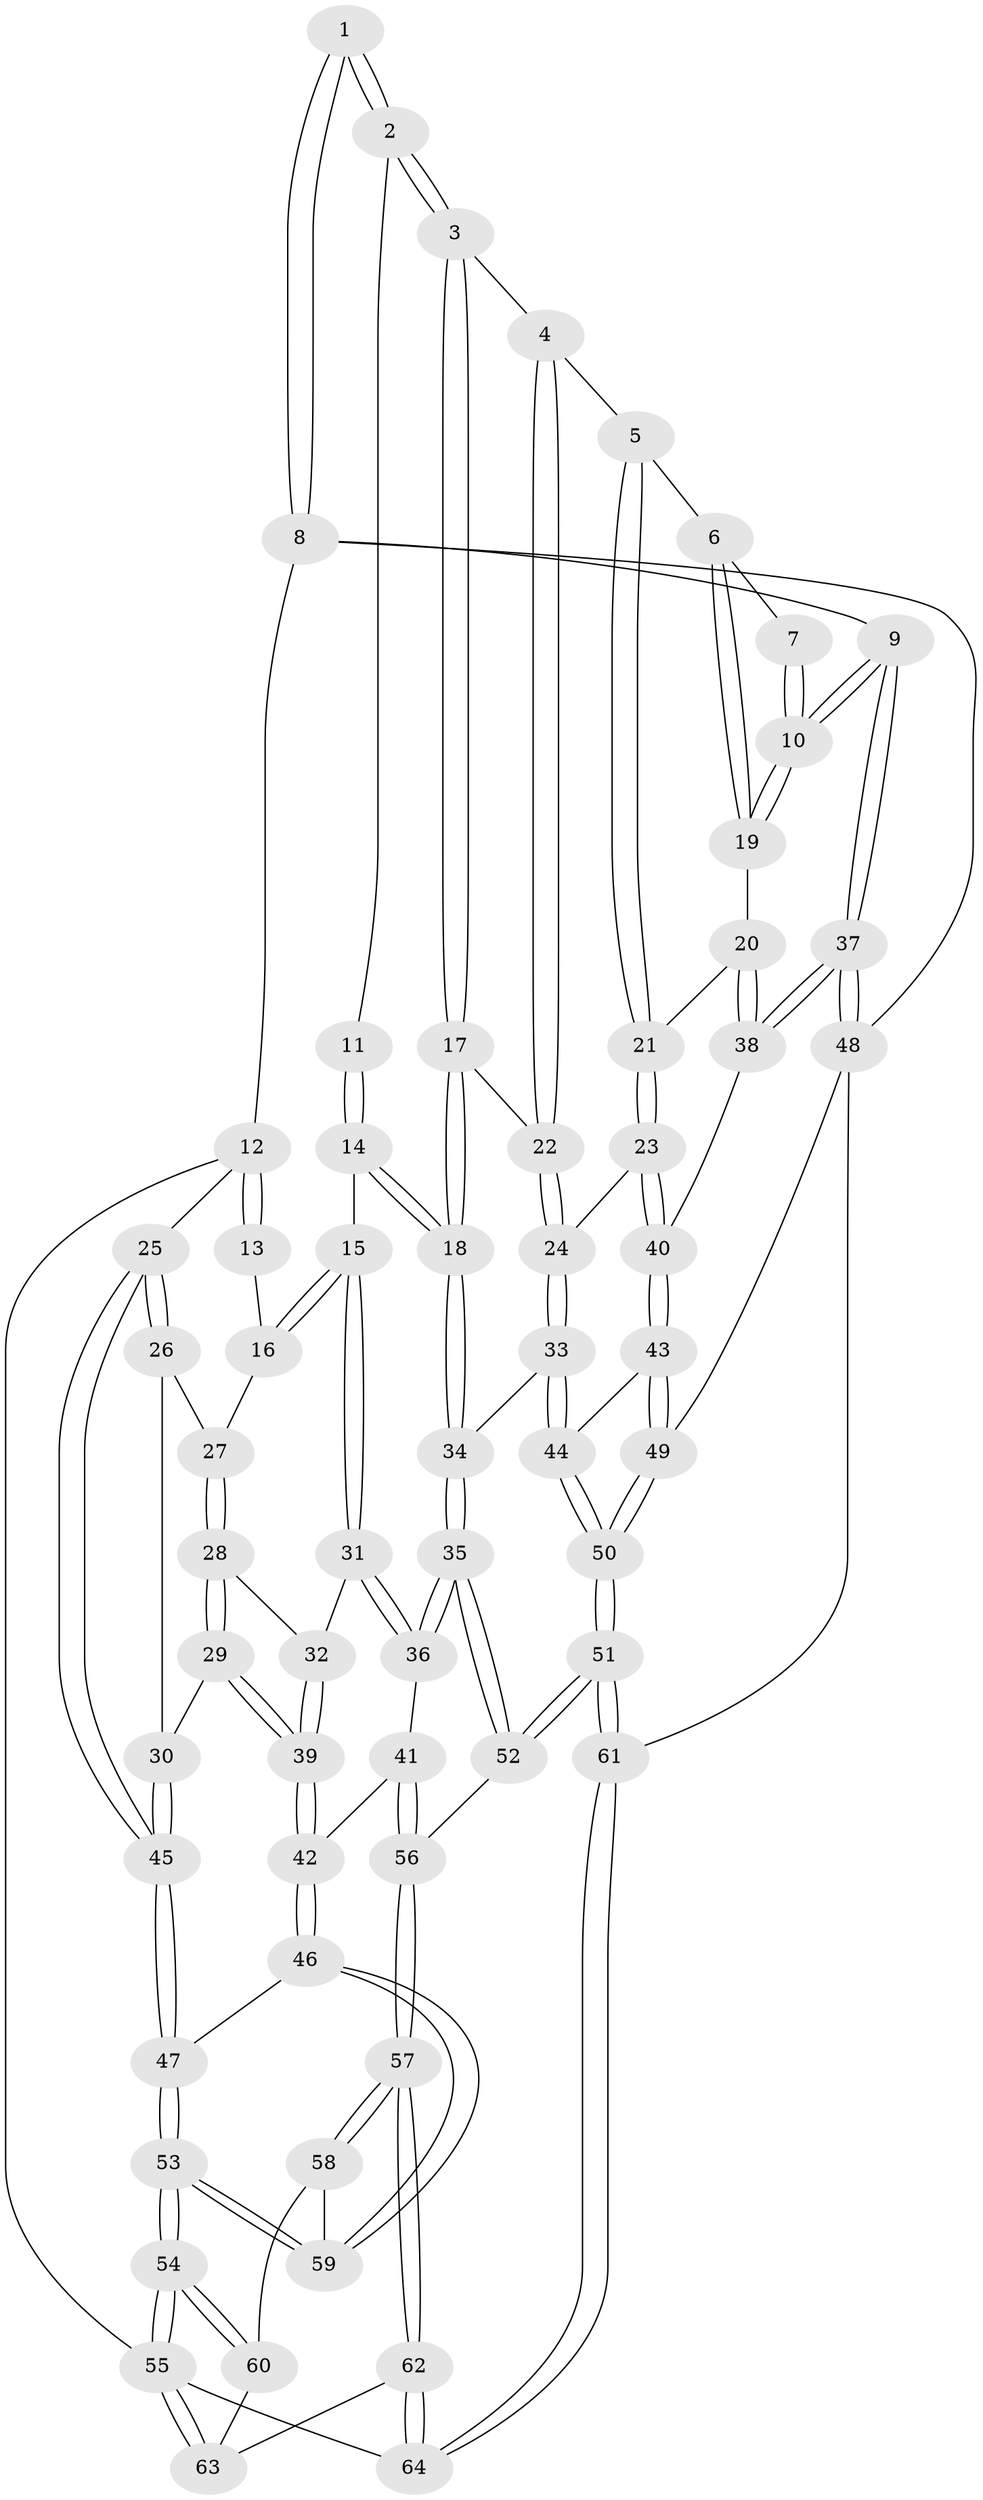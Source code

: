// coarse degree distribution, {4: 0.4166666666666667, 5: 0.2777777777777778, 2: 0.027777777777777776, 6: 0.05555555555555555, 3: 0.2222222222222222}
// Generated by graph-tools (version 1.1) at 2025/42/03/06/25 10:42:26]
// undirected, 64 vertices, 156 edges
graph export_dot {
graph [start="1"]
  node [color=gray90,style=filled];
  1 [pos="+0.8440093695234105+0"];
  2 [pos="+0.5337199315840171+0"];
  3 [pos="+0.588950769977515+0"];
  4 [pos="+0.7692771809380912+0.07111899270195082"];
  5 [pos="+0.7887361438880504+0.06365249610015139"];
  6 [pos="+0.8369079902983283+0.03925783079865826"];
  7 [pos="+0.8407369008658349+0.017630300657485536"];
  8 [pos="+1+0"];
  9 [pos="+1+0.09502884703843088"];
  10 [pos="+1+0.09601296799969876"];
  11 [pos="+0.5246843925842261+0"];
  12 [pos="+0+0"];
  13 [pos="+0.25084545557282023+0"];
  14 [pos="+0.44442249581855064+0.15225129577125698"];
  15 [pos="+0.3177658487004021+0.16023490710509983"];
  16 [pos="+0.23218473104129891+0"];
  17 [pos="+0.6301972498908922+0.13504254894349618"];
  18 [pos="+0.5400023801427409+0.2500082463117907"];
  19 [pos="+0.9030766913926291+0.14693031990023345"];
  20 [pos="+0.8585936024161526+0.19586391271782985"];
  21 [pos="+0.8316578279037056+0.2193311792227008"];
  22 [pos="+0.7228034095377394+0.15526384984653713"];
  23 [pos="+0.8226617522311955+0.22798703961920674"];
  24 [pos="+0.768149501735234+0.20138554045542498"];
  25 [pos="+0+0.11460397535337101"];
  26 [pos="+0.08343351883172923+0.11983034060703886"];
  27 [pos="+0.09700147086469516+0.1156793442792764"];
  28 [pos="+0.12037399275831111+0.1441903709582487"];
  29 [pos="+0.11803428312082133+0.3200898504161044"];
  30 [pos="+0.03606242920201387+0.2849137334626634"];
  31 [pos="+0.2857699133841687+0.21648426194174286"];
  32 [pos="+0.239685526564768+0.21556702096381897"];
  33 [pos="+0.6192124877618841+0.31526044948779547"];
  34 [pos="+0.5404186875726009+0.2804861098086323"];
  35 [pos="+0.4359437046403499+0.3928217521181208"];
  36 [pos="+0.32268216786680937+0.31785049895971534"];
  37 [pos="+1+0.29191361877764177"];
  38 [pos="+0.989609916168339+0.2797099852309973"];
  39 [pos="+0.12003338995789321+0.3219983622613232"];
  40 [pos="+0.8293208382132599+0.30046802431487557"];
  41 [pos="+0.15201812035799253+0.4084886982523695"];
  42 [pos="+0.14693778211612057+0.4067077911138894"];
  43 [pos="+0.8264380775789979+0.31729578945297515"];
  44 [pos="+0.69677708350707+0.38102243613907566"];
  45 [pos="+0+0.3115496207274445"];
  46 [pos="+0.07746665286508474+0.4460235091859266"];
  47 [pos="+0+0.3893375581509475"];
  48 [pos="+1+0.5153881342368554"];
  49 [pos="+0.9896235795540606+0.5351462983875817"];
  50 [pos="+0.6838540690291032+0.7147995558819383"];
  51 [pos="+0.6566787921091412+0.7459211971344919"];
  52 [pos="+0.4361436211460047+0.6436698806555148"];
  53 [pos="+0+0.6642929770843763"];
  54 [pos="+0+0.8106544403623146"];
  55 [pos="+0+1"];
  56 [pos="+0.345291725281702+0.6613401654521855"];
  57 [pos="+0.30022106805341875+0.6894414910070448"];
  58 [pos="+0.1332736978749426+0.6696497750212373"];
  59 [pos="+0.05564694880010687+0.6340351987264413"];
  60 [pos="+0.03575777037561899+0.8236330279300963"];
  61 [pos="+0.7183018573585324+0.9967949705609374"];
  62 [pos="+0.20538118831045368+0.9318017261086948"];
  63 [pos="+0.08318487102628234+0.8681648873247688"];
  64 [pos="+0.20792970265159885+1"];
  1 -- 2;
  1 -- 2;
  1 -- 8;
  1 -- 8;
  2 -- 3;
  2 -- 3;
  2 -- 11;
  3 -- 4;
  3 -- 17;
  3 -- 17;
  4 -- 5;
  4 -- 22;
  4 -- 22;
  5 -- 6;
  5 -- 21;
  5 -- 21;
  6 -- 7;
  6 -- 19;
  6 -- 19;
  7 -- 10;
  7 -- 10;
  8 -- 9;
  8 -- 12;
  8 -- 48;
  9 -- 10;
  9 -- 10;
  9 -- 37;
  9 -- 37;
  10 -- 19;
  10 -- 19;
  11 -- 14;
  11 -- 14;
  12 -- 13;
  12 -- 13;
  12 -- 25;
  12 -- 55;
  13 -- 16;
  14 -- 15;
  14 -- 18;
  14 -- 18;
  15 -- 16;
  15 -- 16;
  15 -- 31;
  15 -- 31;
  16 -- 27;
  17 -- 18;
  17 -- 18;
  17 -- 22;
  18 -- 34;
  18 -- 34;
  19 -- 20;
  20 -- 21;
  20 -- 38;
  20 -- 38;
  21 -- 23;
  21 -- 23;
  22 -- 24;
  22 -- 24;
  23 -- 24;
  23 -- 40;
  23 -- 40;
  24 -- 33;
  24 -- 33;
  25 -- 26;
  25 -- 26;
  25 -- 45;
  25 -- 45;
  26 -- 27;
  26 -- 30;
  27 -- 28;
  27 -- 28;
  28 -- 29;
  28 -- 29;
  28 -- 32;
  29 -- 30;
  29 -- 39;
  29 -- 39;
  30 -- 45;
  30 -- 45;
  31 -- 32;
  31 -- 36;
  31 -- 36;
  32 -- 39;
  32 -- 39;
  33 -- 34;
  33 -- 44;
  33 -- 44;
  34 -- 35;
  34 -- 35;
  35 -- 36;
  35 -- 36;
  35 -- 52;
  35 -- 52;
  36 -- 41;
  37 -- 38;
  37 -- 38;
  37 -- 48;
  37 -- 48;
  38 -- 40;
  39 -- 42;
  39 -- 42;
  40 -- 43;
  40 -- 43;
  41 -- 42;
  41 -- 56;
  41 -- 56;
  42 -- 46;
  42 -- 46;
  43 -- 44;
  43 -- 49;
  43 -- 49;
  44 -- 50;
  44 -- 50;
  45 -- 47;
  45 -- 47;
  46 -- 47;
  46 -- 59;
  46 -- 59;
  47 -- 53;
  47 -- 53;
  48 -- 49;
  48 -- 61;
  49 -- 50;
  49 -- 50;
  50 -- 51;
  50 -- 51;
  51 -- 52;
  51 -- 52;
  51 -- 61;
  51 -- 61;
  52 -- 56;
  53 -- 54;
  53 -- 54;
  53 -- 59;
  53 -- 59;
  54 -- 55;
  54 -- 55;
  54 -- 60;
  54 -- 60;
  55 -- 63;
  55 -- 63;
  55 -- 64;
  56 -- 57;
  56 -- 57;
  57 -- 58;
  57 -- 58;
  57 -- 62;
  57 -- 62;
  58 -- 59;
  58 -- 60;
  60 -- 63;
  61 -- 64;
  61 -- 64;
  62 -- 63;
  62 -- 64;
  62 -- 64;
}
